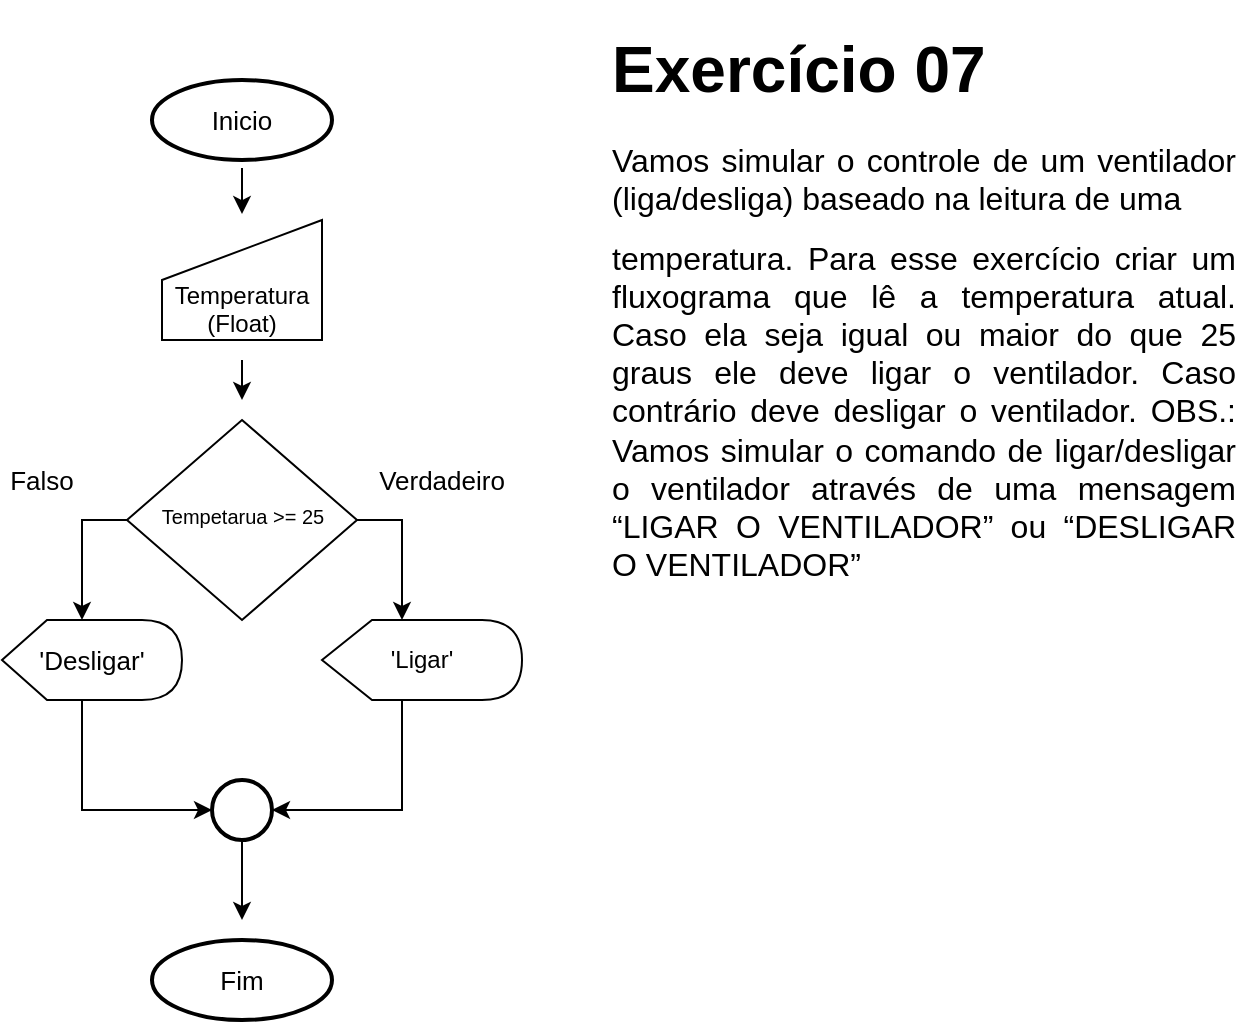 <mxfile version="12.6.5" type="device"><diagram id="7ELbXx2hOTPHJ3F8H3Xy" name="Página-1"><mxGraphModel dx="460" dy="813" grid="1" gridSize="10" guides="1" tooltips="1" connect="1" arrows="1" fold="1" page="1" pageScale="1" pageWidth="827" pageHeight="1169" math="0" shadow="0"><root><mxCell id="0"/><mxCell id="1" parent="0"/><mxCell id="N5XVux92h_ZTC7Lzvtje-11" style="edgeStyle=orthogonalEdgeStyle;rounded=0;orthogonalLoop=1;jettySize=auto;html=1;" parent="1" edge="1"><mxGeometry relative="1" as="geometry"><mxPoint x="240" y="210" as="targetPoint"/><mxPoint x="240" y="190" as="sourcePoint"/></mxGeometry></mxCell><mxCell id="N5XVux92h_ZTC7Lzvtje-8" value="&lt;br&gt;&lt;br&gt;Temperatura (Float)" style="shape=manualInput;whiteSpace=wrap;html=1;" parent="1" vertex="1"><mxGeometry x="200" y="120" width="80" height="60" as="geometry"/></mxCell><mxCell id="N5XVux92h_ZTC7Lzvtje-23" style="edgeStyle=orthogonalEdgeStyle;rounded=0;orthogonalLoop=1;jettySize=auto;html=1;entryX=0;entryY=0;entryDx=40;entryDy=0;entryPerimeter=0;fontSize=13;" parent="1" source="N5XVux92h_ZTC7Lzvtje-10" target="N5XVux92h_ZTC7Lzvtje-16" edge="1"><mxGeometry relative="1" as="geometry"><Array as="points"><mxPoint x="160" y="270"/></Array></mxGeometry></mxCell><mxCell id="N5XVux92h_ZTC7Lzvtje-24" style="edgeStyle=orthogonalEdgeStyle;rounded=0;orthogonalLoop=1;jettySize=auto;html=1;entryX=0;entryY=0;entryDx=40;entryDy=0;entryPerimeter=0;fontSize=13;" parent="1" source="N5XVux92h_ZTC7Lzvtje-10" target="N5XVux92h_ZTC7Lzvtje-13" edge="1"><mxGeometry relative="1" as="geometry"><Array as="points"><mxPoint x="320" y="270"/></Array></mxGeometry></mxCell><mxCell id="N5XVux92h_ZTC7Lzvtje-10" value="&lt;div style=&quot;font-size: 10px&quot;&gt;&lt;br&gt;&lt;/div&gt;&lt;div style=&quot;font-size: 10px&quot;&gt;&lt;br&gt;&lt;/div&gt;&lt;div style=&quot;font-size: 10px&quot;&gt;&lt;br&gt;&lt;/div&gt;&lt;div style=&quot;font-size: 10px&quot;&gt;Tempetarua &amp;gt;= 25&lt;/div&gt;" style="rhombus;whiteSpace=wrap;html=1;align=center;fontSize=10;horizontal=1;verticalAlign=top;" parent="1" vertex="1"><mxGeometry x="182.5" y="220" width="115" height="100" as="geometry"/></mxCell><mxCell id="N5XVux92h_ZTC7Lzvtje-19" style="edgeStyle=orthogonalEdgeStyle;rounded=0;orthogonalLoop=1;jettySize=auto;html=1;entryX=1;entryY=0.5;entryDx=0;entryDy=0;entryPerimeter=0;fontSize=13;" parent="1" source="N5XVux92h_ZTC7Lzvtje-13" target="N5XVux92h_ZTC7Lzvtje-17" edge="1"><mxGeometry relative="1" as="geometry"><Array as="points"><mxPoint x="320" y="415"/></Array></mxGeometry></mxCell><mxCell id="N5XVux92h_ZTC7Lzvtje-13" value="'Ligar'" style="shape=display;whiteSpace=wrap;html=1;fontSize=12;" parent="1" vertex="1"><mxGeometry x="280" y="320" width="100" height="40" as="geometry"/></mxCell><mxCell id="N5XVux92h_ZTC7Lzvtje-18" style="edgeStyle=orthogonalEdgeStyle;rounded=0;orthogonalLoop=1;jettySize=auto;html=1;entryX=0;entryY=0.5;entryDx=0;entryDy=0;entryPerimeter=0;fontSize=13;exitX=0;exitY=0;exitDx=40;exitDy=40;exitPerimeter=0;" parent="1" source="N5XVux92h_ZTC7Lzvtje-16" target="N5XVux92h_ZTC7Lzvtje-17" edge="1"><mxGeometry relative="1" as="geometry"><Array as="points"><mxPoint x="160" y="415"/></Array></mxGeometry></mxCell><mxCell id="N5XVux92h_ZTC7Lzvtje-16" value="'Desligar'" style="shape=display;whiteSpace=wrap;html=1;fontSize=13;" parent="1" vertex="1"><mxGeometry x="120" y="320" width="90" height="40" as="geometry"/></mxCell><mxCell id="N5XVux92h_ZTC7Lzvtje-21" style="edgeStyle=orthogonalEdgeStyle;rounded=0;orthogonalLoop=1;jettySize=auto;html=1;fontSize=13;" parent="1" source="N5XVux92h_ZTC7Lzvtje-17" edge="1"><mxGeometry relative="1" as="geometry"><mxPoint x="240" y="470" as="targetPoint"/></mxGeometry></mxCell><mxCell id="N5XVux92h_ZTC7Lzvtje-17" value="" style="strokeWidth=2;html=1;shape=mxgraph.flowchart.start_2;whiteSpace=wrap;fontSize=13;" parent="1" vertex="1"><mxGeometry x="225" y="400" width="30" height="30" as="geometry"/></mxCell><mxCell id="N5XVux92h_ZTC7Lzvtje-25" value="Verdadeiro" style="text;html=1;strokeColor=none;fillColor=none;align=center;verticalAlign=middle;whiteSpace=wrap;rounded=0;fontSize=13;" parent="1" vertex="1"><mxGeometry x="320" y="240" width="40" height="20" as="geometry"/></mxCell><mxCell id="N5XVux92h_ZTC7Lzvtje-26" value="Falso" style="text;html=1;strokeColor=none;fillColor=none;align=center;verticalAlign=middle;whiteSpace=wrap;rounded=0;fontSize=13;" parent="1" vertex="1"><mxGeometry x="120" y="240" width="40" height="20" as="geometry"/></mxCell><mxCell id="N5XVux92h_ZTC7Lzvtje-32" style="edgeStyle=orthogonalEdgeStyle;rounded=0;orthogonalLoop=1;jettySize=auto;html=1;entryX=0.5;entryY=0.217;entryDx=0;entryDy=0;entryPerimeter=0;fontSize=13;" parent="1" edge="1"><mxGeometry relative="1" as="geometry"><mxPoint x="240" y="94" as="sourcePoint"/><mxPoint x="240" y="117.02" as="targetPoint"/></mxGeometry></mxCell><mxCell id="N5XVux92h_ZTC7Lzvtje-28" value="Inicio" style="strokeWidth=2;html=1;shape=mxgraph.flowchart.start_1;whiteSpace=wrap;fillColor=#ffffff;fontSize=13;" parent="1" vertex="1"><mxGeometry x="195" y="50" width="90" height="40" as="geometry"/></mxCell><mxCell id="N5XVux92h_ZTC7Lzvtje-33" value="Fim" style="strokeWidth=2;html=1;shape=mxgraph.flowchart.start_1;whiteSpace=wrap;fillColor=#ffffff;fontSize=13;" parent="1" vertex="1"><mxGeometry x="195" y="480" width="90" height="40" as="geometry"/></mxCell><mxCell id="alA1xg9xwzgGdqoxiUWr-2" value="&lt;h1 style=&quot;text-align: justify&quot;&gt;&lt;font style=&quot;font-size: 32px&quot;&gt;Exercício 07&lt;/font&gt;&lt;/h1&gt;&lt;h1 style=&quot;text-align: justify ; font-size: 16px&quot;&gt;&lt;font style=&quot;font-size: 16px ; font-weight: normal&quot;&gt;Vamos simular o controle de um ventilador (liga/desliga) baseado na leitura de uma&lt;/font&gt;&lt;/h1&gt;&lt;h1 style=&quot;text-align: justify ; font-size: 16px&quot;&gt;&lt;span style=&quot;font-weight: normal&quot;&gt;&lt;font style=&quot;font-size: 16px&quot;&gt;temperatura. Para esse exercício criar um fluxograma que lê a temperatura atual. Caso ela&amp;nbsp;&lt;/font&gt;seja igual ou maior do que 25 graus ele deve ligar o ventilador. Caso contrário deve desligar&amp;nbsp;&lt;span&gt;o ventilador. OBS.: Vamos simular o comando de ligar/desligar o ventilador através de uma&amp;nbsp;&lt;/span&gt;&lt;span&gt;mensagem “LIGAR O VENTILADOR” ou “DESLIGAR O VENTILADOR”&lt;/span&gt;&lt;/span&gt;&lt;/h1&gt;" style="text;html=1;strokeColor=none;fillColor=none;spacing=5;spacingTop=-20;whiteSpace=wrap;overflow=hidden;rounded=0;" parent="1" vertex="1"><mxGeometry x="420" y="20" width="320" height="300" as="geometry"/></mxCell></root></mxGraphModel></diagram></mxfile>